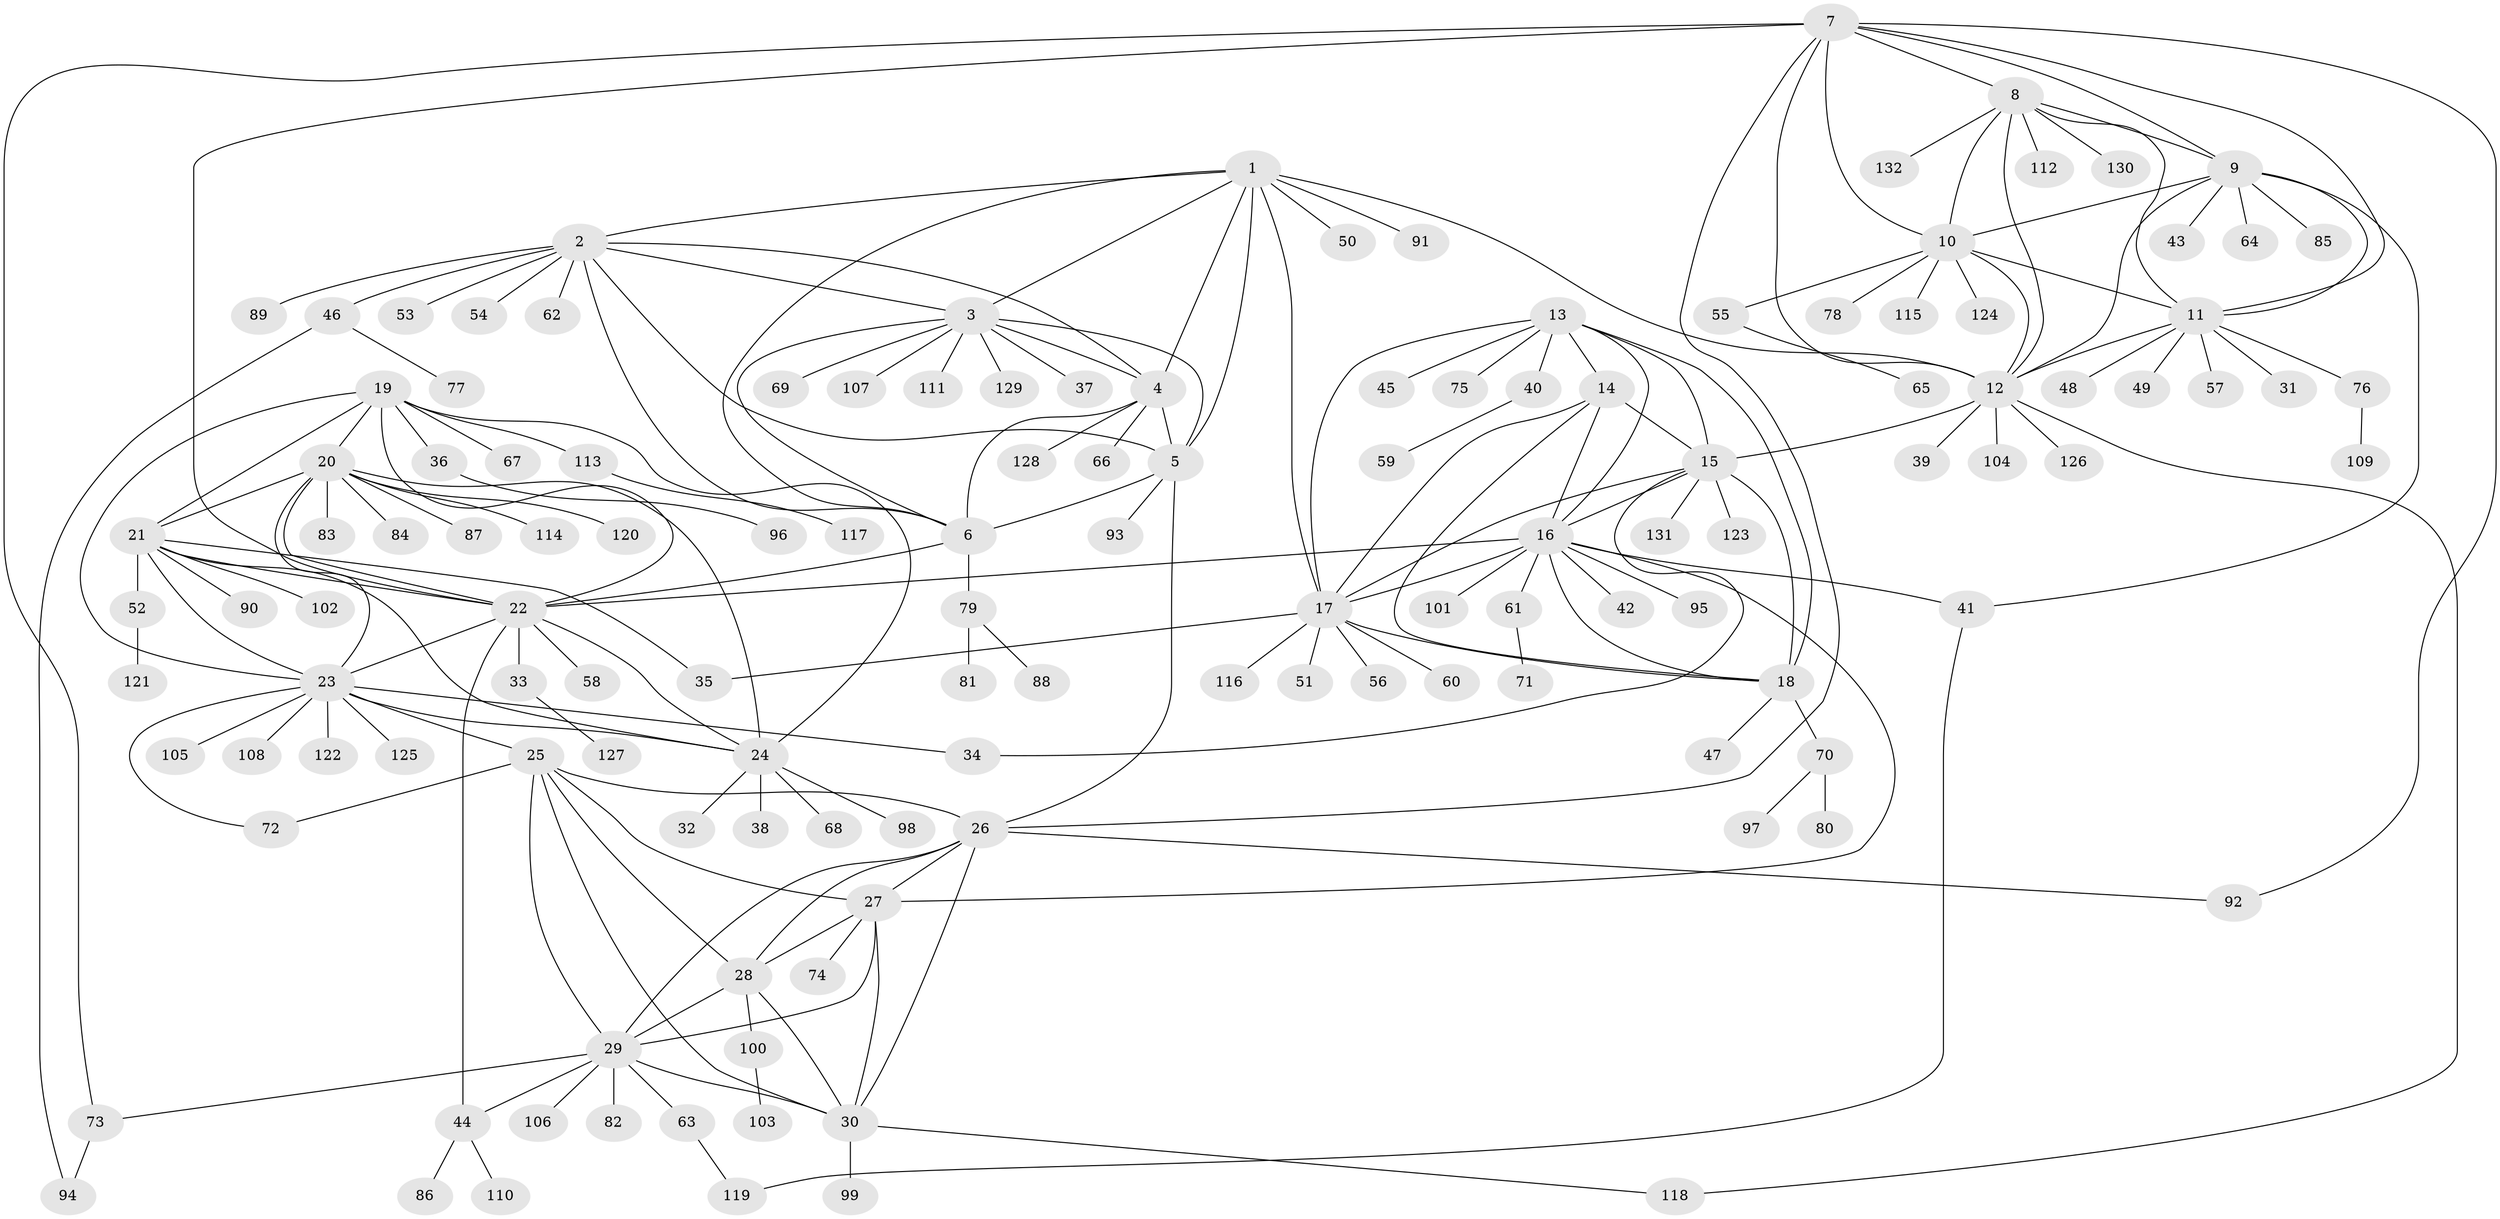 // Generated by graph-tools (version 1.1) at 2025/16/03/09/25 04:16:05]
// undirected, 132 vertices, 197 edges
graph export_dot {
graph [start="1"]
  node [color=gray90,style=filled];
  1;
  2;
  3;
  4;
  5;
  6;
  7;
  8;
  9;
  10;
  11;
  12;
  13;
  14;
  15;
  16;
  17;
  18;
  19;
  20;
  21;
  22;
  23;
  24;
  25;
  26;
  27;
  28;
  29;
  30;
  31;
  32;
  33;
  34;
  35;
  36;
  37;
  38;
  39;
  40;
  41;
  42;
  43;
  44;
  45;
  46;
  47;
  48;
  49;
  50;
  51;
  52;
  53;
  54;
  55;
  56;
  57;
  58;
  59;
  60;
  61;
  62;
  63;
  64;
  65;
  66;
  67;
  68;
  69;
  70;
  71;
  72;
  73;
  74;
  75;
  76;
  77;
  78;
  79;
  80;
  81;
  82;
  83;
  84;
  85;
  86;
  87;
  88;
  89;
  90;
  91;
  92;
  93;
  94;
  95;
  96;
  97;
  98;
  99;
  100;
  101;
  102;
  103;
  104;
  105;
  106;
  107;
  108;
  109;
  110;
  111;
  112;
  113;
  114;
  115;
  116;
  117;
  118;
  119;
  120;
  121;
  122;
  123;
  124;
  125;
  126;
  127;
  128;
  129;
  130;
  131;
  132;
  1 -- 2;
  1 -- 3;
  1 -- 4;
  1 -- 5;
  1 -- 6;
  1 -- 12;
  1 -- 17;
  1 -- 50;
  1 -- 91;
  2 -- 3;
  2 -- 4;
  2 -- 5;
  2 -- 6;
  2 -- 46;
  2 -- 53;
  2 -- 54;
  2 -- 62;
  2 -- 89;
  3 -- 4;
  3 -- 5;
  3 -- 6;
  3 -- 37;
  3 -- 69;
  3 -- 107;
  3 -- 111;
  3 -- 129;
  4 -- 5;
  4 -- 6;
  4 -- 66;
  4 -- 128;
  5 -- 6;
  5 -- 26;
  5 -- 93;
  6 -- 22;
  6 -- 79;
  7 -- 8;
  7 -- 9;
  7 -- 10;
  7 -- 11;
  7 -- 12;
  7 -- 22;
  7 -- 26;
  7 -- 73;
  7 -- 92;
  8 -- 9;
  8 -- 10;
  8 -- 11;
  8 -- 12;
  8 -- 112;
  8 -- 130;
  8 -- 132;
  9 -- 10;
  9 -- 11;
  9 -- 12;
  9 -- 41;
  9 -- 43;
  9 -- 64;
  9 -- 85;
  10 -- 11;
  10 -- 12;
  10 -- 55;
  10 -- 78;
  10 -- 115;
  10 -- 124;
  11 -- 12;
  11 -- 31;
  11 -- 48;
  11 -- 49;
  11 -- 57;
  11 -- 76;
  12 -- 15;
  12 -- 39;
  12 -- 104;
  12 -- 118;
  12 -- 126;
  13 -- 14;
  13 -- 15;
  13 -- 16;
  13 -- 17;
  13 -- 18;
  13 -- 40;
  13 -- 45;
  13 -- 75;
  14 -- 15;
  14 -- 16;
  14 -- 17;
  14 -- 18;
  15 -- 16;
  15 -- 17;
  15 -- 18;
  15 -- 34;
  15 -- 123;
  15 -- 131;
  16 -- 17;
  16 -- 18;
  16 -- 22;
  16 -- 27;
  16 -- 41;
  16 -- 42;
  16 -- 61;
  16 -- 95;
  16 -- 101;
  17 -- 18;
  17 -- 35;
  17 -- 51;
  17 -- 56;
  17 -- 60;
  17 -- 116;
  18 -- 47;
  18 -- 70;
  19 -- 20;
  19 -- 21;
  19 -- 22;
  19 -- 23;
  19 -- 24;
  19 -- 36;
  19 -- 67;
  19 -- 113;
  20 -- 21;
  20 -- 22;
  20 -- 23;
  20 -- 24;
  20 -- 83;
  20 -- 84;
  20 -- 87;
  20 -- 114;
  20 -- 120;
  21 -- 22;
  21 -- 23;
  21 -- 24;
  21 -- 35;
  21 -- 52;
  21 -- 90;
  21 -- 102;
  22 -- 23;
  22 -- 24;
  22 -- 33;
  22 -- 44;
  22 -- 58;
  23 -- 24;
  23 -- 25;
  23 -- 34;
  23 -- 72;
  23 -- 105;
  23 -- 108;
  23 -- 122;
  23 -- 125;
  24 -- 32;
  24 -- 38;
  24 -- 68;
  24 -- 98;
  25 -- 26;
  25 -- 27;
  25 -- 28;
  25 -- 29;
  25 -- 30;
  25 -- 72;
  26 -- 27;
  26 -- 28;
  26 -- 29;
  26 -- 30;
  26 -- 92;
  27 -- 28;
  27 -- 29;
  27 -- 30;
  27 -- 74;
  28 -- 29;
  28 -- 30;
  28 -- 100;
  29 -- 30;
  29 -- 44;
  29 -- 63;
  29 -- 73;
  29 -- 82;
  29 -- 106;
  30 -- 99;
  30 -- 118;
  33 -- 127;
  36 -- 96;
  40 -- 59;
  41 -- 119;
  44 -- 86;
  44 -- 110;
  46 -- 77;
  46 -- 94;
  52 -- 121;
  55 -- 65;
  61 -- 71;
  63 -- 119;
  70 -- 80;
  70 -- 97;
  73 -- 94;
  76 -- 109;
  79 -- 81;
  79 -- 88;
  100 -- 103;
  113 -- 117;
}
